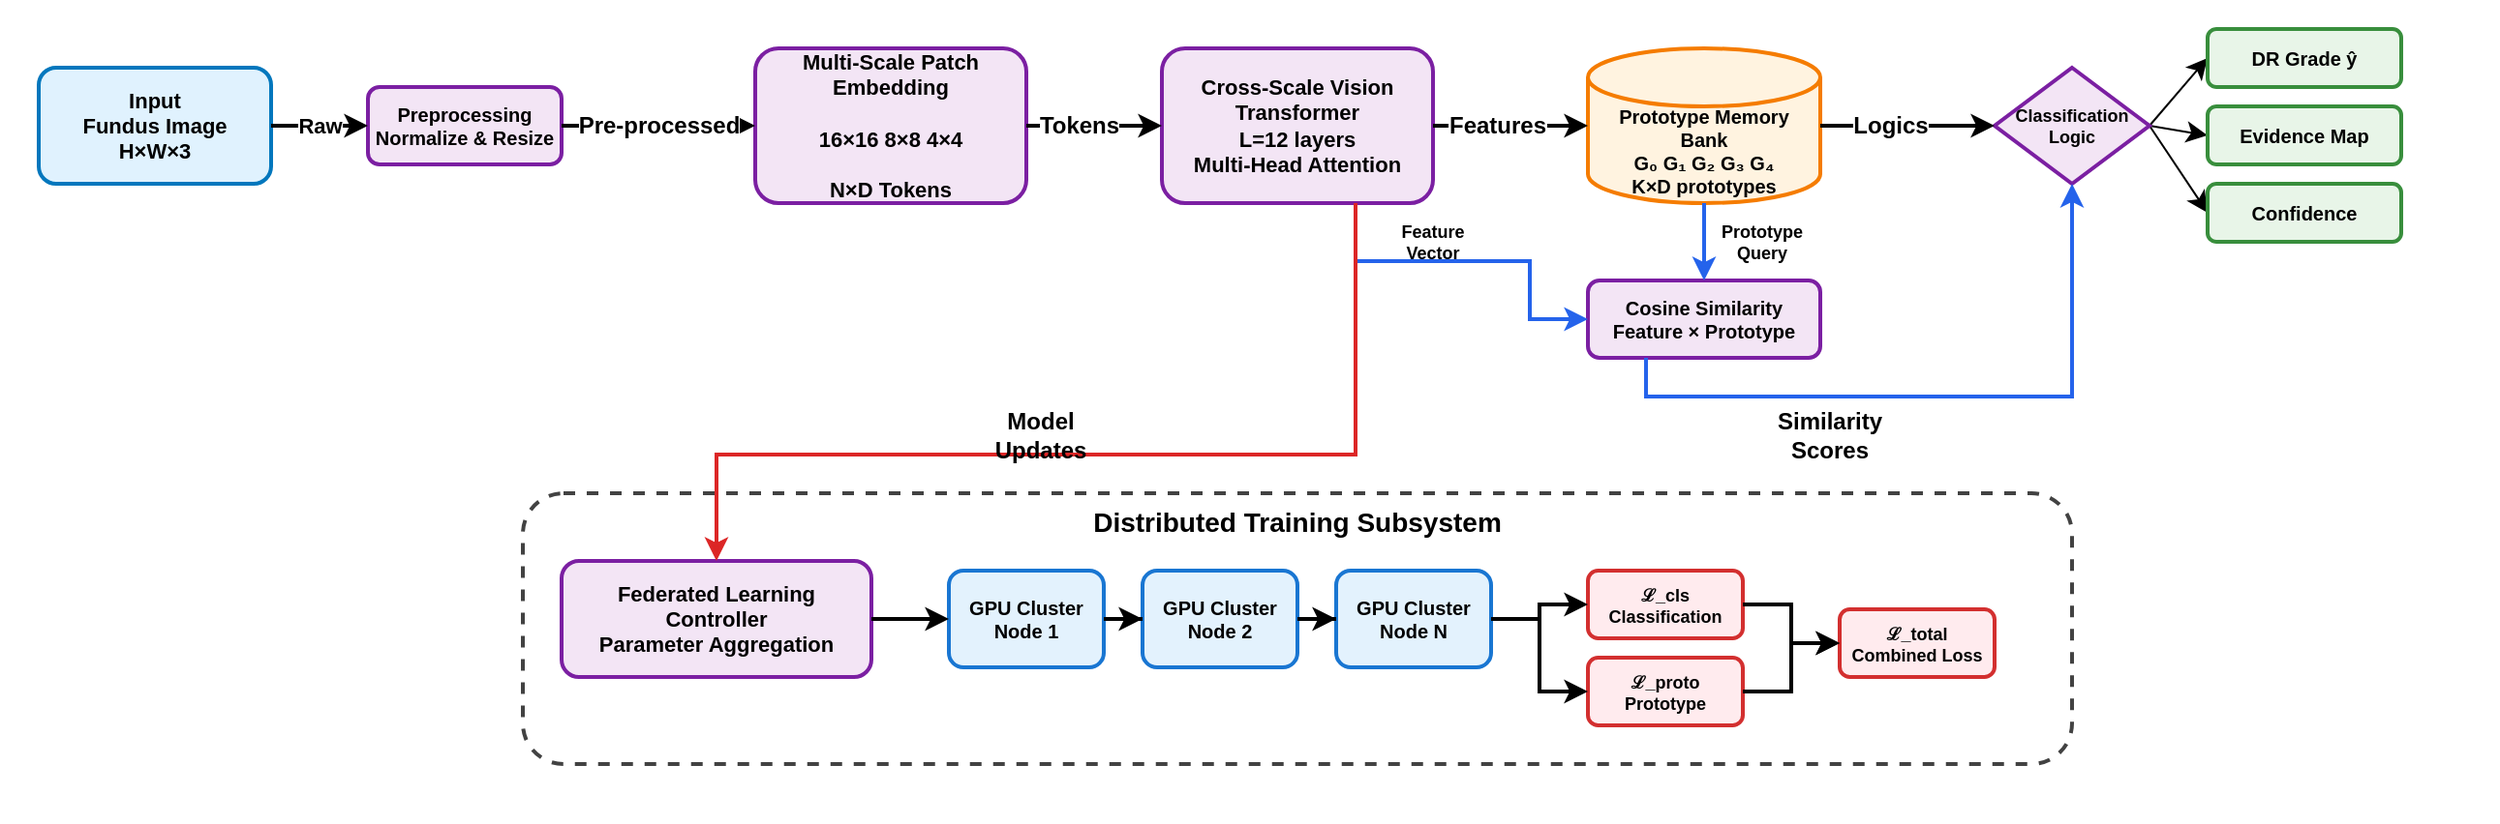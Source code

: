 <mxfile version="28.0.6">
  <diagram name="RetinoFusionNet Architecture" id="ZaIA_t4OzmAZ1vT0Y2EV">
    <mxGraphModel dx="2657" dy="1076" grid="1" gridSize="10" guides="1" tooltips="1" connect="1" arrows="0" fold="1" page="1" pageScale="1" pageWidth="850" pageHeight="1100" math="0" shadow="0">
      <root>
        <mxCell id="0" />
        <mxCell id="1" parent="0" />
        <mxCell id="EUMeIjVDrOaS8mFstmGV-9" value="" style="rounded=0;whiteSpace=wrap;html=1;strokeColor=none;" vertex="1" parent="1">
          <mxGeometry x="-70" y="45" width="1290" height="425" as="geometry" />
        </mxCell>
        <mxCell id="P4FH_KhMqfVyUqz4qaMQ-2" value="Input&lt;br&gt;Fundus Image&lt;br&gt;H×W×3" style="rounded=1;whiteSpace=wrap;html=1;fillColor=#e0f2fe;strokeColor=#0277bd;fontStyle=1;fontSize=11;strokeWidth=2;" parent="1" vertex="1">
          <mxGeometry x="-50" y="80" width="120" height="60" as="geometry" />
        </mxCell>
        <mxCell id="P4FH_KhMqfVyUqz4qaMQ-3" value="Preprocessing&lt;br&gt;Normalize &amp;amp; Resize" style="rounded=1;whiteSpace=wrap;html=1;fillColor=#f3e5f5;strokeColor=#7b1fa2;fontStyle=1;fontSize=10;strokeWidth=2;" parent="1" vertex="1">
          <mxGeometry x="120" y="90" width="100" height="40" as="geometry" />
        </mxCell>
        <mxCell id="P4FH_KhMqfVyUqz4qaMQ-4" value="Multi-Scale Patch&lt;br&gt;Embedding&lt;br&gt;&lt;br&gt;16×16  8×8  4×4&lt;br&gt;&lt;br&gt;N×D Tokens" style="rounded=1;whiteSpace=wrap;html=1;fillColor=#f3e5f5;strokeColor=#7b1fa2;fontStyle=1;fontSize=11;strokeWidth=2;" parent="1" vertex="1">
          <mxGeometry x="320" y="70" width="140" height="80" as="geometry" />
        </mxCell>
        <mxCell id="P4FH_KhMqfVyUqz4qaMQ-5" value="Cross-Scale Vision&lt;br&gt;Transformer&lt;br&gt;L=12 layers&lt;br&gt;Multi-Head Attention" style="rounded=1;whiteSpace=wrap;html=1;fillColor=#f3e5f5;strokeColor=#7b1fa2;fontStyle=1;fontSize=11;strokeWidth=2;" parent="1" vertex="1">
          <mxGeometry x="530" y="70" width="140" height="80" as="geometry" />
        </mxCell>
        <mxCell id="P4FH_KhMqfVyUqz4qaMQ-6" value="Prototype Memory&lt;br&gt;Bank&lt;br&gt;G₀ G₁ G₂ G₃ G₄&lt;br&gt;K×D prototypes" style="shape=cylinder3;whiteSpace=wrap;html=1;boundedLbl=1;backgroundOutline=1;size=15;fillColor=#fff3e0;strokeColor=#f57c00;fontStyle=1;fontSize=10;strokeWidth=2;" parent="1" vertex="1">
          <mxGeometry x="750" y="70" width="120" height="80" as="geometry" />
        </mxCell>
        <mxCell id="P4FH_KhMqfVyUqz4qaMQ-7" value="Cosine Similarity&lt;br&gt;Feature × Prototype" style="rounded=1;whiteSpace=wrap;html=1;fillColor=#f3e5f5;strokeColor=#7b1fa2;fontStyle=1;fontSize=10;strokeWidth=2;" parent="1" vertex="1">
          <mxGeometry x="750" y="190" width="120" height="40" as="geometry" />
        </mxCell>
        <mxCell id="EUMeIjVDrOaS8mFstmGV-6" style="edgeStyle=none;curved=1;rounded=0;orthogonalLoop=1;jettySize=auto;html=1;exitX=1;exitY=0.5;exitDx=0;exitDy=0;entryX=0;entryY=0.5;entryDx=0;entryDy=0;fontSize=12;startSize=8;endSize=8;" edge="1" parent="1" source="P4FH_KhMqfVyUqz4qaMQ-8" target="P4FH_KhMqfVyUqz4qaMQ-9">
          <mxGeometry relative="1" as="geometry" />
        </mxCell>
        <mxCell id="EUMeIjVDrOaS8mFstmGV-7" style="edgeStyle=none;curved=1;rounded=0;orthogonalLoop=1;jettySize=auto;html=1;exitX=1;exitY=0.5;exitDx=0;exitDy=0;entryX=0;entryY=0.5;entryDx=0;entryDy=0;fontSize=12;startSize=8;endSize=8;" edge="1" parent="1" source="P4FH_KhMqfVyUqz4qaMQ-8" target="P4FH_KhMqfVyUqz4qaMQ-10">
          <mxGeometry relative="1" as="geometry" />
        </mxCell>
        <mxCell id="EUMeIjVDrOaS8mFstmGV-8" style="edgeStyle=none;curved=1;rounded=0;orthogonalLoop=1;jettySize=auto;html=1;exitX=1;exitY=0.5;exitDx=0;exitDy=0;entryX=0;entryY=0.5;entryDx=0;entryDy=0;fontSize=12;startSize=8;endSize=8;" edge="1" parent="1" source="P4FH_KhMqfVyUqz4qaMQ-8" target="P4FH_KhMqfVyUqz4qaMQ-11">
          <mxGeometry relative="1" as="geometry" />
        </mxCell>
        <mxCell id="P4FH_KhMqfVyUqz4qaMQ-8" value="Classification&lt;br&gt;Logic" style="rhombus;whiteSpace=wrap;html=1;fillColor=#f3e5f5;strokeColor=#7b1fa2;fontStyle=1;fontSize=9;strokeWidth=2;" parent="1" vertex="1">
          <mxGeometry x="960" y="80" width="80" height="60" as="geometry" />
        </mxCell>
        <mxCell id="P4FH_KhMqfVyUqz4qaMQ-9" value="DR Grade ŷ" style="rounded=1;whiteSpace=wrap;html=1;fillColor=#e8f5e8;strokeColor=#388e3c;fontStyle=1;fontSize=10;strokeWidth=2;" parent="1" vertex="1">
          <mxGeometry x="1070" y="60" width="100" height="30" as="geometry" />
        </mxCell>
        <mxCell id="P4FH_KhMqfVyUqz4qaMQ-10" value="Evidence Map" style="rounded=1;whiteSpace=wrap;html=1;fillColor=#e8f5e8;strokeColor=#388e3c;fontStyle=1;fontSize=10;strokeWidth=2;" parent="1" vertex="1">
          <mxGeometry x="1070" y="100" width="100" height="30" as="geometry" />
        </mxCell>
        <mxCell id="P4FH_KhMqfVyUqz4qaMQ-11" value="Confidence" style="rounded=1;whiteSpace=wrap;html=1;fillColor=#e8f5e8;strokeColor=#388e3c;fontStyle=1;fontSize=10;strokeWidth=2;" parent="1" vertex="1">
          <mxGeometry x="1070" y="140" width="100" height="30" as="geometry" />
        </mxCell>
        <mxCell id="P4FH_KhMqfVyUqz4qaMQ-12" value="Distributed Training Subsystem" style="rounded=1;whiteSpace=wrap;html=1;fillColor=none;strokeColor=#424242;strokeWidth=2;dashed=1;verticalAlign=top;fontStyle=1;fontSize=14;" parent="1" vertex="1">
          <mxGeometry x="200" y="300" width="800" height="140" as="geometry" />
        </mxCell>
        <mxCell id="P4FH_KhMqfVyUqz4qaMQ-13" value="Federated Learning&lt;br&gt;Controller&lt;br&gt;Parameter Aggregation" style="rounded=1;whiteSpace=wrap;html=1;fillColor=#f3e5f5;strokeColor=#7b1fa2;fontStyle=1;fontSize=11;strokeWidth=2;" parent="1" vertex="1">
          <mxGeometry x="220" y="335" width="160" height="60" as="geometry" />
        </mxCell>
        <mxCell id="P4FH_KhMqfVyUqz4qaMQ-14" value="GPU Cluster&lt;br&gt;Node 1" style="rounded=1;whiteSpace=wrap;html=1;fillColor=#e3f2fd;strokeColor=#1976d2;fontStyle=1;fontSize=10;strokeWidth=2;" parent="1" vertex="1">
          <mxGeometry x="420" y="340" width="80" height="50" as="geometry" />
        </mxCell>
        <mxCell id="P4FH_KhMqfVyUqz4qaMQ-15" value="GPU Cluster&lt;br&gt;Node 2" style="rounded=1;whiteSpace=wrap;html=1;fillColor=#e3f2fd;strokeColor=#1976d2;fontStyle=1;fontSize=10;strokeWidth=2;" parent="1" vertex="1">
          <mxGeometry x="520" y="340" width="80" height="50" as="geometry" />
        </mxCell>
        <mxCell id="P4FH_KhMqfVyUqz4qaMQ-16" value="GPU Cluster&lt;br&gt;Node N" style="rounded=1;whiteSpace=wrap;html=1;fillColor=#e3f2fd;strokeColor=#1976d2;fontStyle=1;fontSize=10;strokeWidth=2;" parent="1" vertex="1">
          <mxGeometry x="620" y="340" width="80" height="50" as="geometry" />
        </mxCell>
        <mxCell id="P4FH_KhMqfVyUqz4qaMQ-17" value="ℒ_cls&lt;br&gt;Classification" style="rounded=1;whiteSpace=wrap;html=1;fillColor=#ffebee;strokeColor=#d32f2f;fontStyle=1;fontSize=9;strokeWidth=2;" parent="1" vertex="1">
          <mxGeometry x="750" y="340" width="80" height="35" as="geometry" />
        </mxCell>
        <mxCell id="P4FH_KhMqfVyUqz4qaMQ-18" value="ℒ_proto&lt;br&gt;Prototype" style="rounded=1;whiteSpace=wrap;html=1;fillColor=#ffebee;strokeColor=#d32f2f;fontStyle=1;fontSize=9;strokeWidth=2;" parent="1" vertex="1">
          <mxGeometry x="750" y="385" width="80" height="35" as="geometry" />
        </mxCell>
        <mxCell id="P4FH_KhMqfVyUqz4qaMQ-19" value="ℒ_total&lt;br&gt;Combined Loss" style="rounded=1;whiteSpace=wrap;html=1;fillColor=#ffebee;strokeColor=#d32f2f;fontStyle=1;fontSize=9;strokeWidth=2;" parent="1" vertex="1">
          <mxGeometry x="880" y="360" width="80" height="35" as="geometry" />
        </mxCell>
        <mxCell id="P4FH_KhMqfVyUqz4qaMQ-22" value="Raw" style="edgeStyle=orthogonalEdgeStyle;rounded=0;orthogonalLoop=1;jettySize=auto;html=1;strokeWidth=2;endArrow=classic;fontStyle=1" parent="1" source="P4FH_KhMqfVyUqz4qaMQ-2" target="P4FH_KhMqfVyUqz4qaMQ-3" edge="1">
          <mxGeometry relative="1" as="geometry" />
        </mxCell>
        <mxCell id="P4FH_KhMqfVyUqz4qaMQ-23" style="edgeStyle=orthogonalEdgeStyle;rounded=0;orthogonalLoop=1;jettySize=auto;html=1;strokeWidth=2;endArrow=classic;fontStyle=1" parent="1" source="P4FH_KhMqfVyUqz4qaMQ-3" target="P4FH_KhMqfVyUqz4qaMQ-4" edge="1">
          <mxGeometry relative="1" as="geometry" />
        </mxCell>
        <mxCell id="EUMeIjVDrOaS8mFstmGV-2" value="Pre-processed" style="edgeLabel;html=1;align=center;verticalAlign=middle;resizable=0;points=[];fontSize=12;fontStyle=1" vertex="1" connectable="0" parent="P4FH_KhMqfVyUqz4qaMQ-23">
          <mxGeometry x="-0.385" relative="1" as="geometry">
            <mxPoint x="19" as="offset" />
          </mxGeometry>
        </mxCell>
        <mxCell id="P4FH_KhMqfVyUqz4qaMQ-24" style="edgeStyle=orthogonalEdgeStyle;rounded=0;orthogonalLoop=1;jettySize=auto;html=1;strokeWidth=2;endArrow=classic;fontStyle=1" parent="1" source="P4FH_KhMqfVyUqz4qaMQ-4" target="P4FH_KhMqfVyUqz4qaMQ-5" edge="1">
          <mxGeometry relative="1" as="geometry" />
        </mxCell>
        <mxCell id="EUMeIjVDrOaS8mFstmGV-3" value="&lt;b&gt;Tokens&lt;/b&gt;" style="edgeLabel;html=1;align=center;verticalAlign=middle;resizable=0;points=[];fontSize=12;" vertex="1" connectable="0" parent="P4FH_KhMqfVyUqz4qaMQ-24">
          <mxGeometry x="-0.238" relative="1" as="geometry">
            <mxPoint as="offset" />
          </mxGeometry>
        </mxCell>
        <mxCell id="P4FH_KhMqfVyUqz4qaMQ-25" style="edgeStyle=orthogonalEdgeStyle;rounded=0;orthogonalLoop=1;jettySize=auto;html=1;strokeWidth=2;endArrow=classic;fontStyle=1" parent="1" source="P4FH_KhMqfVyUqz4qaMQ-5" target="P4FH_KhMqfVyUqz4qaMQ-6" edge="1">
          <mxGeometry relative="1" as="geometry" />
        </mxCell>
        <mxCell id="EUMeIjVDrOaS8mFstmGV-4" value="&lt;b&gt;Features&lt;/b&gt;" style="edgeLabel;html=1;align=center;verticalAlign=middle;resizable=0;points=[];fontSize=12;" vertex="1" connectable="0" parent="P4FH_KhMqfVyUqz4qaMQ-25">
          <mxGeometry x="-0.517" relative="1" as="geometry">
            <mxPoint x="13" as="offset" />
          </mxGeometry>
        </mxCell>
        <mxCell id="P4FH_KhMqfVyUqz4qaMQ-26" style="edgeStyle=orthogonalEdgeStyle;rounded=0;orthogonalLoop=1;jettySize=auto;html=1;strokeWidth=2;endArrow=classic;fontStyle=1" parent="1" source="P4FH_KhMqfVyUqz4qaMQ-6" target="P4FH_KhMqfVyUqz4qaMQ-8" edge="1">
          <mxGeometry relative="1" as="geometry">
            <mxPoint x="970" y="110" as="targetPoint" />
          </mxGeometry>
        </mxCell>
        <mxCell id="EUMeIjVDrOaS8mFstmGV-5" value="&lt;b&gt;Logics&lt;/b&gt;" style="edgeLabel;html=1;align=center;verticalAlign=middle;resizable=0;points=[];fontSize=12;" vertex="1" connectable="0" parent="P4FH_KhMqfVyUqz4qaMQ-26">
          <mxGeometry x="-0.615" relative="1" as="geometry">
            <mxPoint x="18" as="offset" />
          </mxGeometry>
        </mxCell>
        <mxCell id="P4FH_KhMqfVyUqz4qaMQ-30" style="edgeStyle=orthogonalEdgeStyle;rounded=0;orthogonalLoop=1;jettySize=auto;html=1;strokeWidth=2;endArrow=classic;strokeColor=#2563eb;fontStyle=1" parent="1" source="P4FH_KhMqfVyUqz4qaMQ-5" target="P4FH_KhMqfVyUqz4qaMQ-7" edge="1">
          <mxGeometry relative="1" as="geometry">
            <Array as="points">
              <mxPoint x="630" y="180" />
              <mxPoint x="720" y="180" />
            </Array>
          </mxGeometry>
        </mxCell>
        <mxCell id="P4FH_KhMqfVyUqz4qaMQ-31" style="edgeStyle=orthogonalEdgeStyle;rounded=0;orthogonalLoop=1;jettySize=auto;html=1;strokeWidth=2;endArrow=classic;strokeColor=#2563eb;fontStyle=1" parent="1" source="P4FH_KhMqfVyUqz4qaMQ-6" target="P4FH_KhMqfVyUqz4qaMQ-7" edge="1">
          <mxGeometry relative="1" as="geometry" />
        </mxCell>
        <mxCell id="P4FH_KhMqfVyUqz4qaMQ-32" style="edgeStyle=orthogonalEdgeStyle;rounded=0;orthogonalLoop=1;jettySize=auto;html=1;strokeWidth=2;endArrow=classic;strokeColor=#2563eb;fontStyle=1;entryX=0.5;entryY=1;entryDx=0;entryDy=0;" parent="1" source="P4FH_KhMqfVyUqz4qaMQ-7" target="P4FH_KhMqfVyUqz4qaMQ-8" edge="1">
          <mxGeometry relative="1" as="geometry">
            <Array as="points">
              <mxPoint x="780" y="250" />
              <mxPoint x="1000" y="250" />
            </Array>
          </mxGeometry>
        </mxCell>
        <mxCell id="P4FH_KhMqfVyUqz4qaMQ-33" style="edgeStyle=orthogonalEdgeStyle;rounded=0;orthogonalLoop=1;jettySize=auto;html=1;strokeWidth=2;endArrow=classic;strokeColor=#dc2626;fontStyle=1" parent="1" source="P4FH_KhMqfVyUqz4qaMQ-5" target="P4FH_KhMqfVyUqz4qaMQ-13" edge="1">
          <mxGeometry relative="1" as="geometry">
            <Array as="points">
              <mxPoint x="630" y="280" />
              <mxPoint x="300" y="280" />
            </Array>
          </mxGeometry>
        </mxCell>
        <mxCell id="P4FH_KhMqfVyUqz4qaMQ-34" style="edgeStyle=orthogonalEdgeStyle;rounded=0;orthogonalLoop=1;jettySize=auto;html=1;strokeWidth=2;endArrow=classic;fontStyle=1" parent="1" source="P4FH_KhMqfVyUqz4qaMQ-13" target="P4FH_KhMqfVyUqz4qaMQ-14" edge="1">
          <mxGeometry relative="1" as="geometry" />
        </mxCell>
        <mxCell id="P4FH_KhMqfVyUqz4qaMQ-35" style="edgeStyle=orthogonalEdgeStyle;rounded=0;orthogonalLoop=1;jettySize=auto;html=1;strokeWidth=2;endArrow=classic;fontStyle=1" parent="1" source="P4FH_KhMqfVyUqz4qaMQ-14" target="P4FH_KhMqfVyUqz4qaMQ-15" edge="1">
          <mxGeometry relative="1" as="geometry" />
        </mxCell>
        <mxCell id="P4FH_KhMqfVyUqz4qaMQ-36" style="edgeStyle=orthogonalEdgeStyle;rounded=0;orthogonalLoop=1;jettySize=auto;html=1;strokeWidth=2;endArrow=classic;fontStyle=1" parent="1" source="P4FH_KhMqfVyUqz4qaMQ-15" target="P4FH_KhMqfVyUqz4qaMQ-16" edge="1">
          <mxGeometry relative="1" as="geometry" />
        </mxCell>
        <mxCell id="P4FH_KhMqfVyUqz4qaMQ-37" style="edgeStyle=orthogonalEdgeStyle;rounded=0;orthogonalLoop=1;jettySize=auto;html=1;strokeWidth=2;endArrow=classic;fontStyle=1" parent="1" source="P4FH_KhMqfVyUqz4qaMQ-16" target="P4FH_KhMqfVyUqz4qaMQ-17" edge="1">
          <mxGeometry relative="1" as="geometry" />
        </mxCell>
        <mxCell id="P4FH_KhMqfVyUqz4qaMQ-38" style="edgeStyle=orthogonalEdgeStyle;rounded=0;orthogonalLoop=1;jettySize=auto;html=1;strokeWidth=2;endArrow=classic;fontStyle=1" parent="1" source="P4FH_KhMqfVyUqz4qaMQ-16" target="P4FH_KhMqfVyUqz4qaMQ-18" edge="1">
          <mxGeometry relative="1" as="geometry" />
        </mxCell>
        <mxCell id="P4FH_KhMqfVyUqz4qaMQ-39" style="edgeStyle=orthogonalEdgeStyle;rounded=0;orthogonalLoop=1;jettySize=auto;html=1;strokeWidth=2;endArrow=classic;fontStyle=1" parent="1" source="P4FH_KhMqfVyUqz4qaMQ-17" target="P4FH_KhMqfVyUqz4qaMQ-19" edge="1">
          <mxGeometry relative="1" as="geometry" />
        </mxCell>
        <mxCell id="P4FH_KhMqfVyUqz4qaMQ-40" style="edgeStyle=orthogonalEdgeStyle;rounded=0;orthogonalLoop=1;jettySize=auto;html=1;strokeWidth=2;endArrow=classic;fontStyle=1" parent="1" source="P4FH_KhMqfVyUqz4qaMQ-18" target="P4FH_KhMqfVyUqz4qaMQ-19" edge="1">
          <mxGeometry relative="1" as="geometry" />
        </mxCell>
        <mxCell id="P4FH_KhMqfVyUqz4qaMQ-46" value="Feature Vector" style="text;html=1;strokeColor=none;fillColor=none;align=center;verticalAlign=middle;whiteSpace=wrap;rounded=0;fontSize=9;color=#2563eb;fontStyle=1;strokeWidth=2;" parent="1" vertex="1">
          <mxGeometry x="640" y="160" width="60" height="20" as="geometry" />
        </mxCell>
        <mxCell id="P4FH_KhMqfVyUqz4qaMQ-47" value="Prototype Query" style="text;html=1;strokeColor=none;fillColor=none;align=center;verticalAlign=middle;whiteSpace=wrap;rounded=0;fontSize=9;color=#2563eb;fontStyle=1;strokeWidth=2;" parent="1" vertex="1">
          <mxGeometry x="810" y="160" width="60" height="20" as="geometry" />
        </mxCell>
        <mxCell id="P4FH_KhMqfVyUqz4qaMQ-48" value="&lt;font style=&quot;font-size: 12px;&quot;&gt;Similarity Scores&lt;/font&gt;" style="text;html=1;strokeColor=none;fillColor=none;align=center;verticalAlign=middle;whiteSpace=wrap;rounded=0;fontSize=9;color=#2563eb;fontStyle=1;strokeWidth=2;" parent="1" vertex="1">
          <mxGeometry x="845" y="260" width="60" height="20" as="geometry" />
        </mxCell>
        <mxCell id="P4FH_KhMqfVyUqz4qaMQ-49" value="Model Updates" style="text;html=1;strokeColor=none;fillColor=none;align=center;verticalAlign=middle;whiteSpace=wrap;rounded=0;fontSize=12;color=#dc2626;fontStyle=1;strokeWidth=2;" parent="1" vertex="1">
          <mxGeometry x="435" y="260" width="65" height="20" as="geometry" />
        </mxCell>
      </root>
    </mxGraphModel>
  </diagram>
</mxfile>
